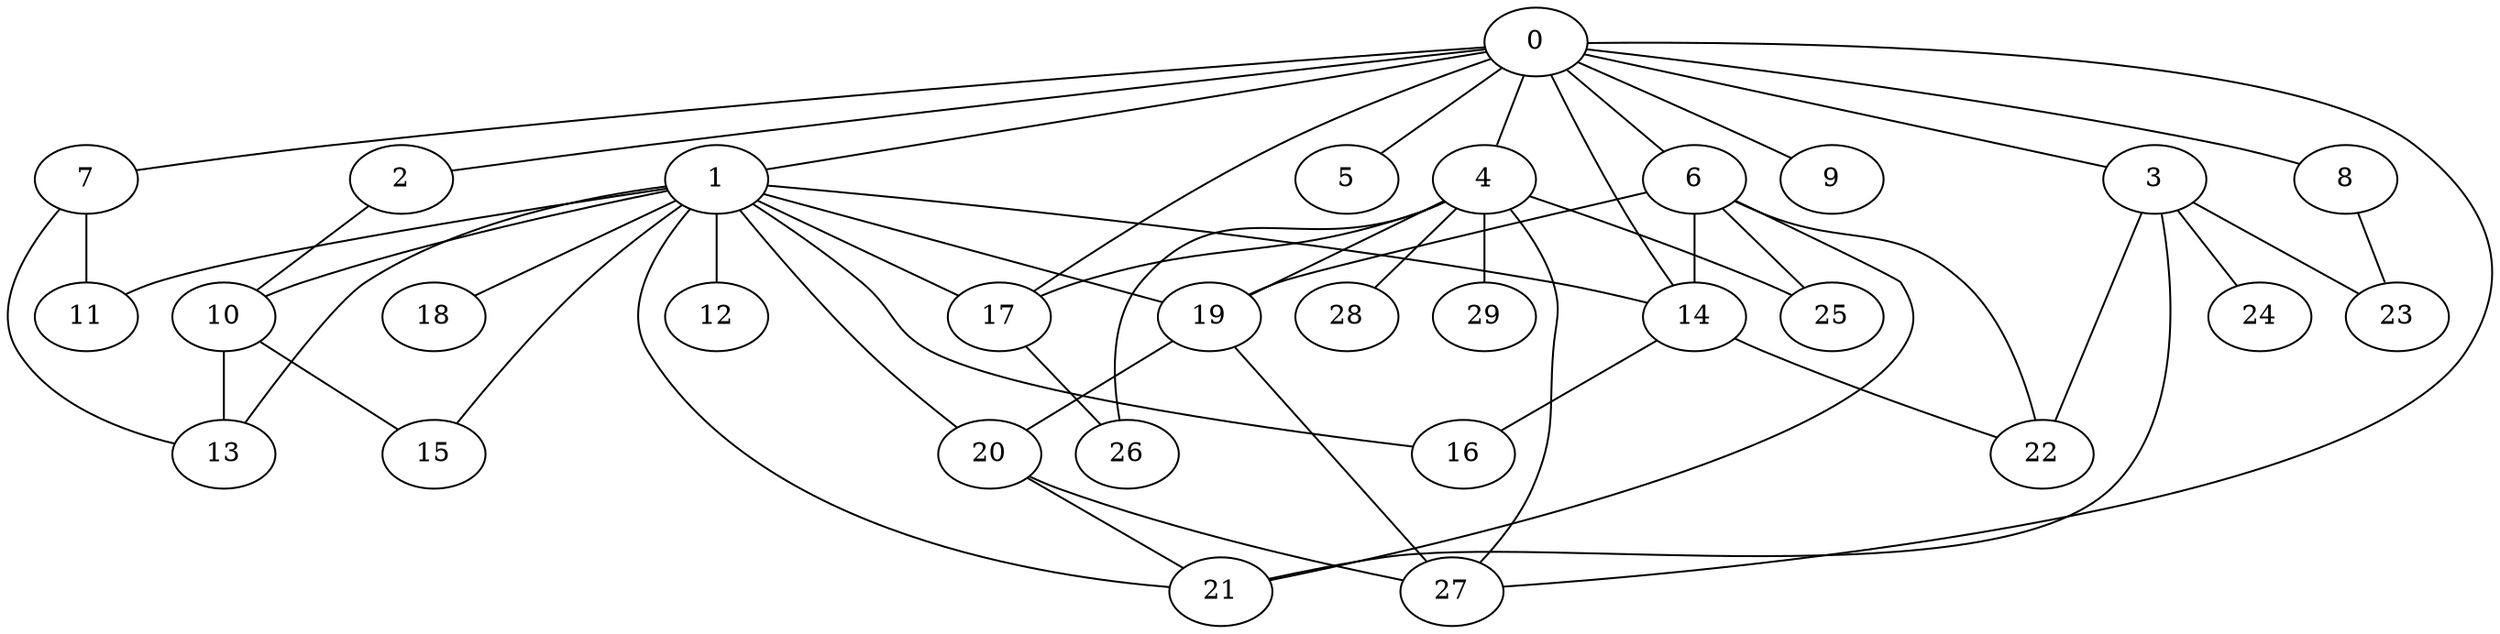 
graph graphname {
    0 -- 1
0 -- 2
0 -- 3
0 -- 4
0 -- 5
0 -- 6
0 -- 7
0 -- 8
0 -- 9
0 -- 27
0 -- 14
0 -- 17
1 -- 10
1 -- 11
1 -- 12
1 -- 13
1 -- 14
1 -- 15
1 -- 16
1 -- 17
1 -- 18
1 -- 19
1 -- 20
1 -- 21
2 -- 10
3 -- 24
3 -- 22
3 -- 23
3 -- 21
4 -- 25
4 -- 26
4 -- 27
4 -- 28
4 -- 29
4 -- 19
4 -- 17
6 -- 21
6 -- 25
6 -- 22
6 -- 14
6 -- 19
7 -- 11
7 -- 13
8 -- 23
10 -- 15
10 -- 13
14 -- 22
14 -- 16
17 -- 26
19 -- 20
19 -- 27
20 -- 21
20 -- 27

}
